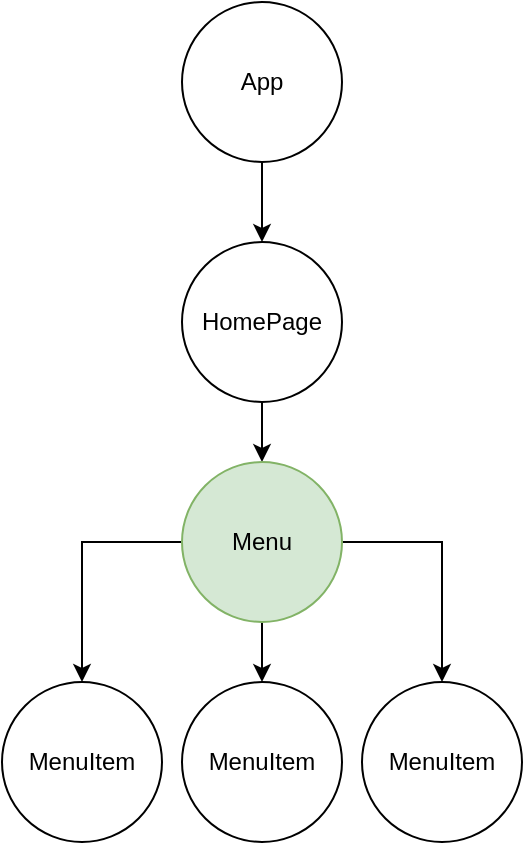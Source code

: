 <mxfile version="21.3.0" type="device">
  <diagram name="Page-1" id="hFuRC-QBSgHIgwPjo1Lk">
    <mxGraphModel dx="1050" dy="587" grid="1" gridSize="10" guides="1" tooltips="1" connect="1" arrows="1" fold="1" page="1" pageScale="1" pageWidth="850" pageHeight="1100" math="0" shadow="0">
      <root>
        <mxCell id="0" />
        <mxCell id="1" parent="0" />
        <mxCell id="1gE5Iu_umKB56UgZcSIF-5" value="" style="edgeStyle=orthogonalEdgeStyle;rounded=0;orthogonalLoop=1;jettySize=auto;html=1;" edge="1" parent="1" source="1gE5Iu_umKB56UgZcSIF-1" target="1gE5Iu_umKB56UgZcSIF-2">
          <mxGeometry relative="1" as="geometry" />
        </mxCell>
        <mxCell id="1gE5Iu_umKB56UgZcSIF-1" value="App" style="ellipse;whiteSpace=wrap;html=1;aspect=fixed;" vertex="1" parent="1">
          <mxGeometry x="310" y="80" width="80" height="80" as="geometry" />
        </mxCell>
        <mxCell id="1gE5Iu_umKB56UgZcSIF-6" value="" style="edgeStyle=orthogonalEdgeStyle;rounded=0;orthogonalLoop=1;jettySize=auto;html=1;" edge="1" parent="1" source="1gE5Iu_umKB56UgZcSIF-2" target="1gE5Iu_umKB56UgZcSIF-3">
          <mxGeometry relative="1" as="geometry" />
        </mxCell>
        <mxCell id="1gE5Iu_umKB56UgZcSIF-2" value="HomePage" style="ellipse;whiteSpace=wrap;html=1;aspect=fixed;" vertex="1" parent="1">
          <mxGeometry x="310" y="200" width="80" height="80" as="geometry" />
        </mxCell>
        <mxCell id="1gE5Iu_umKB56UgZcSIF-9" value="" style="edgeStyle=orthogonalEdgeStyle;rounded=0;orthogonalLoop=1;jettySize=auto;html=1;" edge="1" parent="1" source="1gE5Iu_umKB56UgZcSIF-3" target="1gE5Iu_umKB56UgZcSIF-7">
          <mxGeometry relative="1" as="geometry" />
        </mxCell>
        <mxCell id="1gE5Iu_umKB56UgZcSIF-10" style="edgeStyle=orthogonalEdgeStyle;rounded=0;orthogonalLoop=1;jettySize=auto;html=1;" edge="1" parent="1" source="1gE5Iu_umKB56UgZcSIF-3" target="1gE5Iu_umKB56UgZcSIF-4">
          <mxGeometry relative="1" as="geometry" />
        </mxCell>
        <mxCell id="1gE5Iu_umKB56UgZcSIF-11" style="edgeStyle=orthogonalEdgeStyle;rounded=0;orthogonalLoop=1;jettySize=auto;html=1;entryX=0.5;entryY=0;entryDx=0;entryDy=0;" edge="1" parent="1" source="1gE5Iu_umKB56UgZcSIF-3" target="1gE5Iu_umKB56UgZcSIF-8">
          <mxGeometry relative="1" as="geometry" />
        </mxCell>
        <mxCell id="1gE5Iu_umKB56UgZcSIF-3" value="Menu" style="ellipse;whiteSpace=wrap;html=1;aspect=fixed;fillColor=#d5e8d4;strokeColor=#82b366;" vertex="1" parent="1">
          <mxGeometry x="310" y="310" width="80" height="80" as="geometry" />
        </mxCell>
        <mxCell id="1gE5Iu_umKB56UgZcSIF-4" value="MenuItem" style="ellipse;whiteSpace=wrap;html=1;aspect=fixed;" vertex="1" parent="1">
          <mxGeometry x="220" y="420" width="80" height="80" as="geometry" />
        </mxCell>
        <mxCell id="1gE5Iu_umKB56UgZcSIF-7" value="MenuItem" style="ellipse;whiteSpace=wrap;html=1;aspect=fixed;" vertex="1" parent="1">
          <mxGeometry x="310" y="420" width="80" height="80" as="geometry" />
        </mxCell>
        <mxCell id="1gE5Iu_umKB56UgZcSIF-8" value="MenuItem" style="ellipse;whiteSpace=wrap;html=1;aspect=fixed;" vertex="1" parent="1">
          <mxGeometry x="400" y="420" width="80" height="80" as="geometry" />
        </mxCell>
      </root>
    </mxGraphModel>
  </diagram>
</mxfile>
